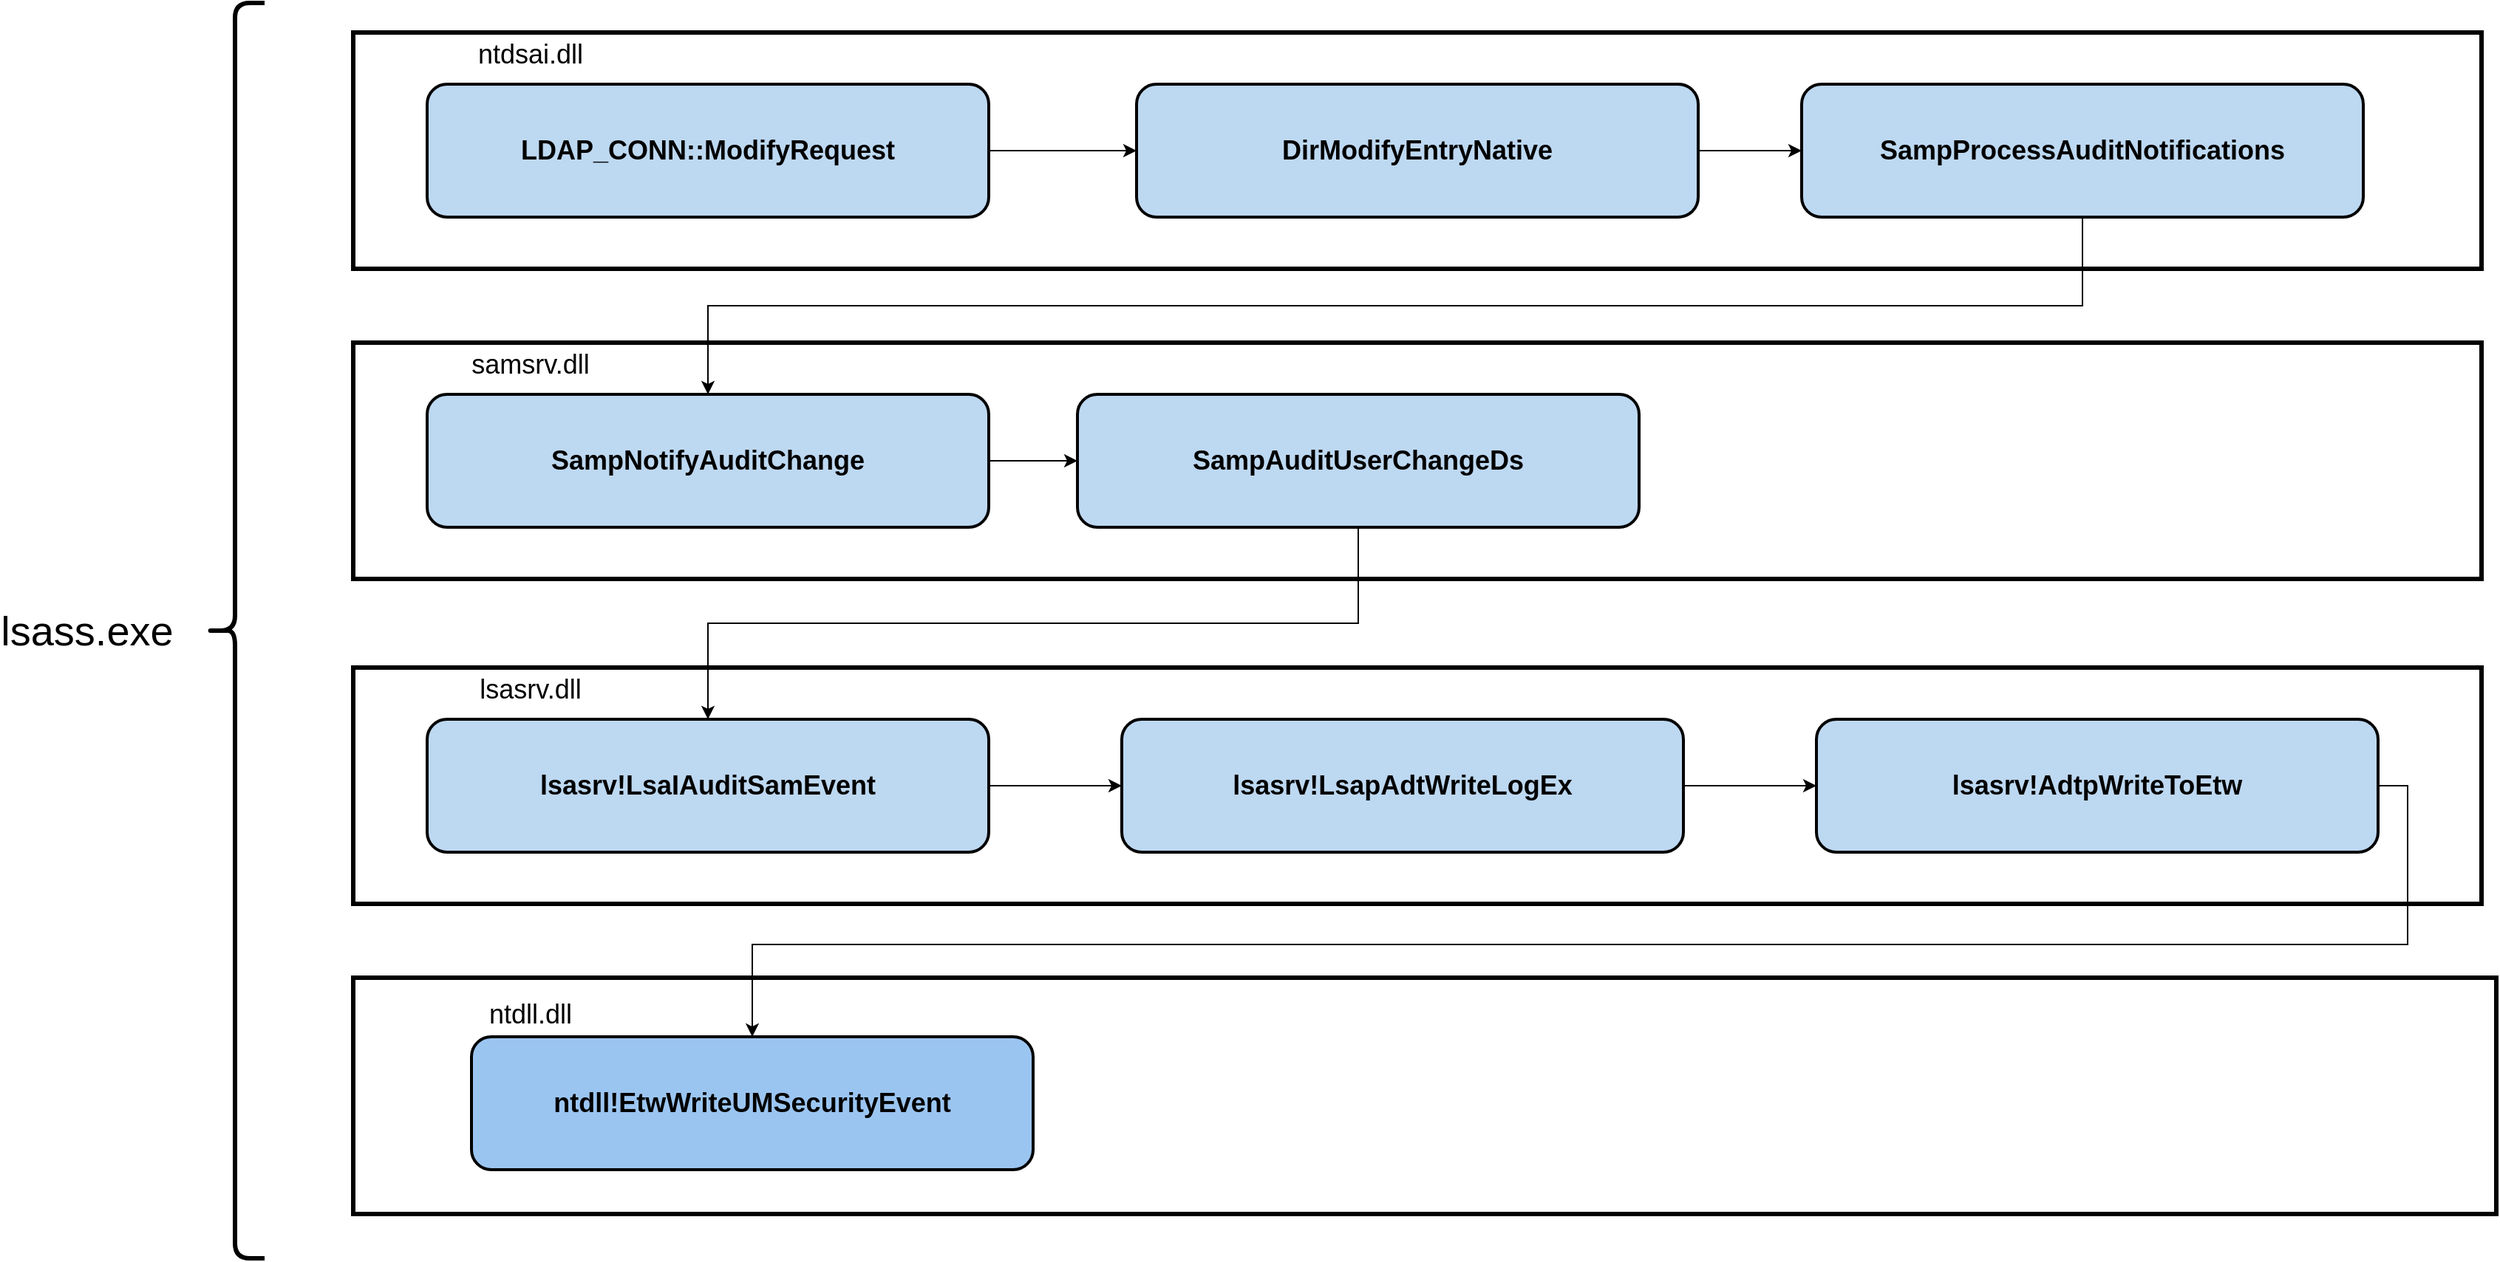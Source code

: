 <mxfile version="20.4.2" type="google"><diagram id="MhIUObZDNb7gzEFjvomW" name="Page-1"><mxGraphModel grid="1" page="1" gridSize="10" guides="1" tooltips="1" connect="1" arrows="1" fold="1" pageScale="1" pageWidth="850" pageHeight="1100" math="0" shadow="0"><root><mxCell id="0"/><mxCell id="1" parent="0"/><mxCell id="NlrFy5WQT0GDgKiMTa40-1" value="" style="rounded=0;whiteSpace=wrap;html=1;fontSize=20;strokeWidth=3;" vertex="1" parent="1"><mxGeometry x="790" y="1770" width="1450" height="160" as="geometry"/></mxCell><mxCell id="NlrFy5WQT0GDgKiMTa40-2" value="" style="rounded=0;whiteSpace=wrap;html=1;fontSize=20;strokeWidth=3;" vertex="1" parent="1"><mxGeometry x="790" y="1560" width="1440" height="160" as="geometry"/></mxCell><mxCell id="NlrFy5WQT0GDgKiMTa40-3" value="&lt;span style=&quot;font-size: 28px;&quot;&gt;lsass.exe&lt;/span&gt;" style="text;html=1;strokeColor=none;fillColor=none;align=center;verticalAlign=middle;whiteSpace=wrap;rounded=0;" vertex="1" parent="1"><mxGeometry x="580" y="1520" width="60" height="30" as="geometry"/></mxCell><mxCell id="NlrFy5WQT0GDgKiMTa40-4" value="" style="shape=curlyBracket;whiteSpace=wrap;html=1;rounded=1;fontSize=20;strokeWidth=3;" vertex="1" parent="1"><mxGeometry x="690" y="1110" width="40" height="850" as="geometry"/></mxCell><mxCell id="NlrFy5WQT0GDgKiMTa40-5" value="&lt;font style=&quot;font-size: 18px;&quot;&gt;lsasrv.dll&lt;/font&gt;" style="text;html=1;strokeColor=none;fillColor=none;align=center;verticalAlign=middle;whiteSpace=wrap;rounded=0;" vertex="1" parent="1"><mxGeometry x="880" y="1560" width="60" height="30" as="geometry"/></mxCell><mxCell id="NlrFy5WQT0GDgKiMTa40-6" style="edgeStyle=orthogonalEdgeStyle;rounded=0;orthogonalLoop=1;jettySize=auto;html=1;exitX=1;exitY=0.5;exitDx=0;exitDy=0;entryX=0.5;entryY=0;entryDx=0;entryDy=0;" edge="1" parent="1" source="NlrFy5WQT0GDgKiMTa40-7" target="NlrFy5WQT0GDgKiMTa40-13"><mxGeometry relative="1" as="geometry"/></mxCell><mxCell id="NlrFy5WQT0GDgKiMTa40-7" value="&lt;b&gt;lsasrv!AdtpWriteToEtw&lt;/b&gt;" style="rounded=1;whiteSpace=wrap;html=1;fontSize=18;strokeWidth=2;fillColor=#BDD8F1;" vertex="1" parent="1"><mxGeometry x="1780" y="1595" width="380" height="90" as="geometry"/></mxCell><mxCell id="NlrFy5WQT0GDgKiMTa40-8" style="edgeStyle=none;rounded=0;orthogonalLoop=1;jettySize=auto;html=1;exitX=1;exitY=0.5;exitDx=0;exitDy=0;entryX=0;entryY=0.5;entryDx=0;entryDy=0;" edge="1" parent="1" source="NlrFy5WQT0GDgKiMTa40-9" target="NlrFy5WQT0GDgKiMTa40-7"><mxGeometry relative="1" as="geometry"/></mxCell><mxCell id="NlrFy5WQT0GDgKiMTa40-9" value="&lt;b&gt;lsasrv!LsapAdtWriteLogEx&lt;/b&gt;" style="rounded=1;whiteSpace=wrap;html=1;fontSize=18;strokeWidth=2;fillColor=#BDD8F1;" vertex="1" parent="1"><mxGeometry x="1310" y="1595" width="380" height="90" as="geometry"/></mxCell><mxCell id="NlrFy5WQT0GDgKiMTa40-10" style="rounded=0;orthogonalLoop=1;jettySize=auto;html=1;exitX=1;exitY=0.5;exitDx=0;exitDy=0;entryX=0;entryY=0.5;entryDx=0;entryDy=0;" edge="1" parent="1" source="NlrFy5WQT0GDgKiMTa40-11" target="NlrFy5WQT0GDgKiMTa40-9"><mxGeometry relative="1" as="geometry"/></mxCell><mxCell id="NlrFy5WQT0GDgKiMTa40-11" value="&lt;b&gt;lsasrv!LsaIAuditSamEvent&lt;/b&gt;" style="rounded=1;whiteSpace=wrap;html=1;fontSize=18;strokeWidth=2;fillColor=#BDD8F1;" vertex="1" parent="1"><mxGeometry x="840" y="1595" width="380" height="90" as="geometry"/></mxCell><mxCell id="NlrFy5WQT0GDgKiMTa40-12" value="&lt;font style=&quot;font-size: 18px;&quot;&gt;ntdll.dll&lt;/font&gt;" style="text;html=1;strokeColor=none;fillColor=none;align=center;verticalAlign=middle;whiteSpace=wrap;rounded=0;" vertex="1" parent="1"><mxGeometry x="880" y="1780" width="60" height="30" as="geometry"/></mxCell><mxCell id="NlrFy5WQT0GDgKiMTa40-13" value="&lt;b&gt;ntdll!EtwWriteUMSecurityEvent&lt;/b&gt;" style="rounded=1;whiteSpace=wrap;html=1;fontSize=18;strokeWidth=2;fillColor=#9BC5F1;" vertex="1" parent="1"><mxGeometry x="870" y="1810" width="380" height="90" as="geometry"/></mxCell><mxCell id="NlrFy5WQT0GDgKiMTa40-14" value="" style="rounded=0;whiteSpace=wrap;html=1;fontSize=20;strokeWidth=3;" vertex="1" parent="1"><mxGeometry x="790" y="1130" width="1440" height="160" as="geometry"/></mxCell><mxCell id="NlrFy5WQT0GDgKiMTa40-15" value="&lt;font style=&quot;font-size: 18px;&quot;&gt;ntdsai.dll&lt;/font&gt;" style="text;html=1;strokeColor=none;fillColor=none;align=center;verticalAlign=middle;whiteSpace=wrap;rounded=0;" vertex="1" parent="1"><mxGeometry x="880" y="1130" width="60" height="30" as="geometry"/></mxCell><mxCell id="NlrFy5WQT0GDgKiMTa40-16" value="&lt;b&gt;SampProcessAuditNotifications&lt;/b&gt;" style="rounded=1;whiteSpace=wrap;html=1;fontSize=18;strokeWidth=2;fillColor=#BDD8F1;" vertex="1" parent="1"><mxGeometry x="1770" y="1165" width="380" height="90" as="geometry"/></mxCell><mxCell id="NlrFy5WQT0GDgKiMTa40-17" style="edgeStyle=none;rounded=0;orthogonalLoop=1;jettySize=auto;html=1;exitX=1;exitY=0.5;exitDx=0;exitDy=0;entryX=0;entryY=0.5;entryDx=0;entryDy=0;" edge="1" parent="1" source="NlrFy5WQT0GDgKiMTa40-18" target="NlrFy5WQT0GDgKiMTa40-16"><mxGeometry relative="1" as="geometry"/></mxCell><mxCell id="NlrFy5WQT0GDgKiMTa40-18" value="&lt;b&gt;DirModifyEntryNative&lt;/b&gt;" style="rounded=1;whiteSpace=wrap;html=1;fontSize=18;strokeWidth=2;fillColor=#BDD8F1;" vertex="1" parent="1"><mxGeometry x="1320" y="1165" width="380" height="90" as="geometry"/></mxCell><mxCell id="NlrFy5WQT0GDgKiMTa40-19" style="rounded=0;orthogonalLoop=1;jettySize=auto;html=1;exitX=1;exitY=0.5;exitDx=0;exitDy=0;entryX=0;entryY=0.5;entryDx=0;entryDy=0;" edge="1" parent="1" source="NlrFy5WQT0GDgKiMTa40-20" target="NlrFy5WQT0GDgKiMTa40-18"><mxGeometry relative="1" as="geometry"/></mxCell><mxCell id="NlrFy5WQT0GDgKiMTa40-20" value="&lt;b&gt;LDAP_CONN::ModifyRequest&lt;/b&gt;" style="rounded=1;whiteSpace=wrap;html=1;fontSize=18;strokeWidth=2;fillColor=#BDD8F1;" vertex="1" parent="1"><mxGeometry x="840" y="1165" width="380" height="90" as="geometry"/></mxCell><mxCell id="NlrFy5WQT0GDgKiMTa40-21" value="" style="rounded=0;whiteSpace=wrap;html=1;fontSize=20;strokeWidth=3;" vertex="1" parent="1"><mxGeometry x="790" y="1340" width="1440" height="160" as="geometry"/></mxCell><mxCell id="NlrFy5WQT0GDgKiMTa40-22" value="&lt;font style=&quot;font-size: 18px;&quot;&gt;samsrv.dll&lt;/font&gt;" style="text;html=1;strokeColor=none;fillColor=none;align=center;verticalAlign=middle;whiteSpace=wrap;rounded=0;" vertex="1" parent="1"><mxGeometry x="880" y="1340" width="60" height="30" as="geometry"/></mxCell><mxCell id="NlrFy5WQT0GDgKiMTa40-23" style="edgeStyle=orthogonalEdgeStyle;rounded=0;orthogonalLoop=1;jettySize=auto;html=1;entryX=0.5;entryY=0;entryDx=0;entryDy=0;exitX=0.5;exitY=1;exitDx=0;exitDy=0;" edge="1" parent="1" source="NlrFy5WQT0GDgKiMTa40-26" target="NlrFy5WQT0GDgKiMTa40-11"><mxGeometry relative="1" as="geometry"/></mxCell><mxCell id="NlrFy5WQT0GDgKiMTa40-27" style="edgeStyle=orthogonalEdgeStyle;rounded=0;orthogonalLoop=1;jettySize=auto;html=1;entryX=0;entryY=0.5;entryDx=0;entryDy=0;" edge="1" parent="1" source="NlrFy5WQT0GDgKiMTa40-24" target="NlrFy5WQT0GDgKiMTa40-26"><mxGeometry relative="1" as="geometry"/></mxCell><mxCell id="NlrFy5WQT0GDgKiMTa40-24" value="&lt;b&gt;SampNotifyAuditChange&lt;/b&gt;" style="rounded=1;whiteSpace=wrap;html=1;fontSize=18;strokeWidth=2;fillColor=#BDD8F1;" vertex="1" parent="1"><mxGeometry x="840" y="1375" width="380" height="90" as="geometry"/></mxCell><mxCell id="NlrFy5WQT0GDgKiMTa40-25" style="edgeStyle=orthogonalEdgeStyle;rounded=0;orthogonalLoop=1;jettySize=auto;html=1;exitX=0.5;exitY=1;exitDx=0;exitDy=0;" edge="1" parent="1" source="NlrFy5WQT0GDgKiMTa40-16" target="NlrFy5WQT0GDgKiMTa40-24"><mxGeometry relative="1" as="geometry"/></mxCell><mxCell id="NlrFy5WQT0GDgKiMTa40-26" value="&lt;b&gt;SampAuditUserChangeDs&lt;/b&gt;" style="rounded=1;whiteSpace=wrap;html=1;fontSize=18;strokeWidth=2;fillColor=#BDD8F1;" vertex="1" parent="1"><mxGeometry x="1280" y="1375" width="380" height="90" as="geometry"/></mxCell></root></mxGraphModel></diagram></mxfile>